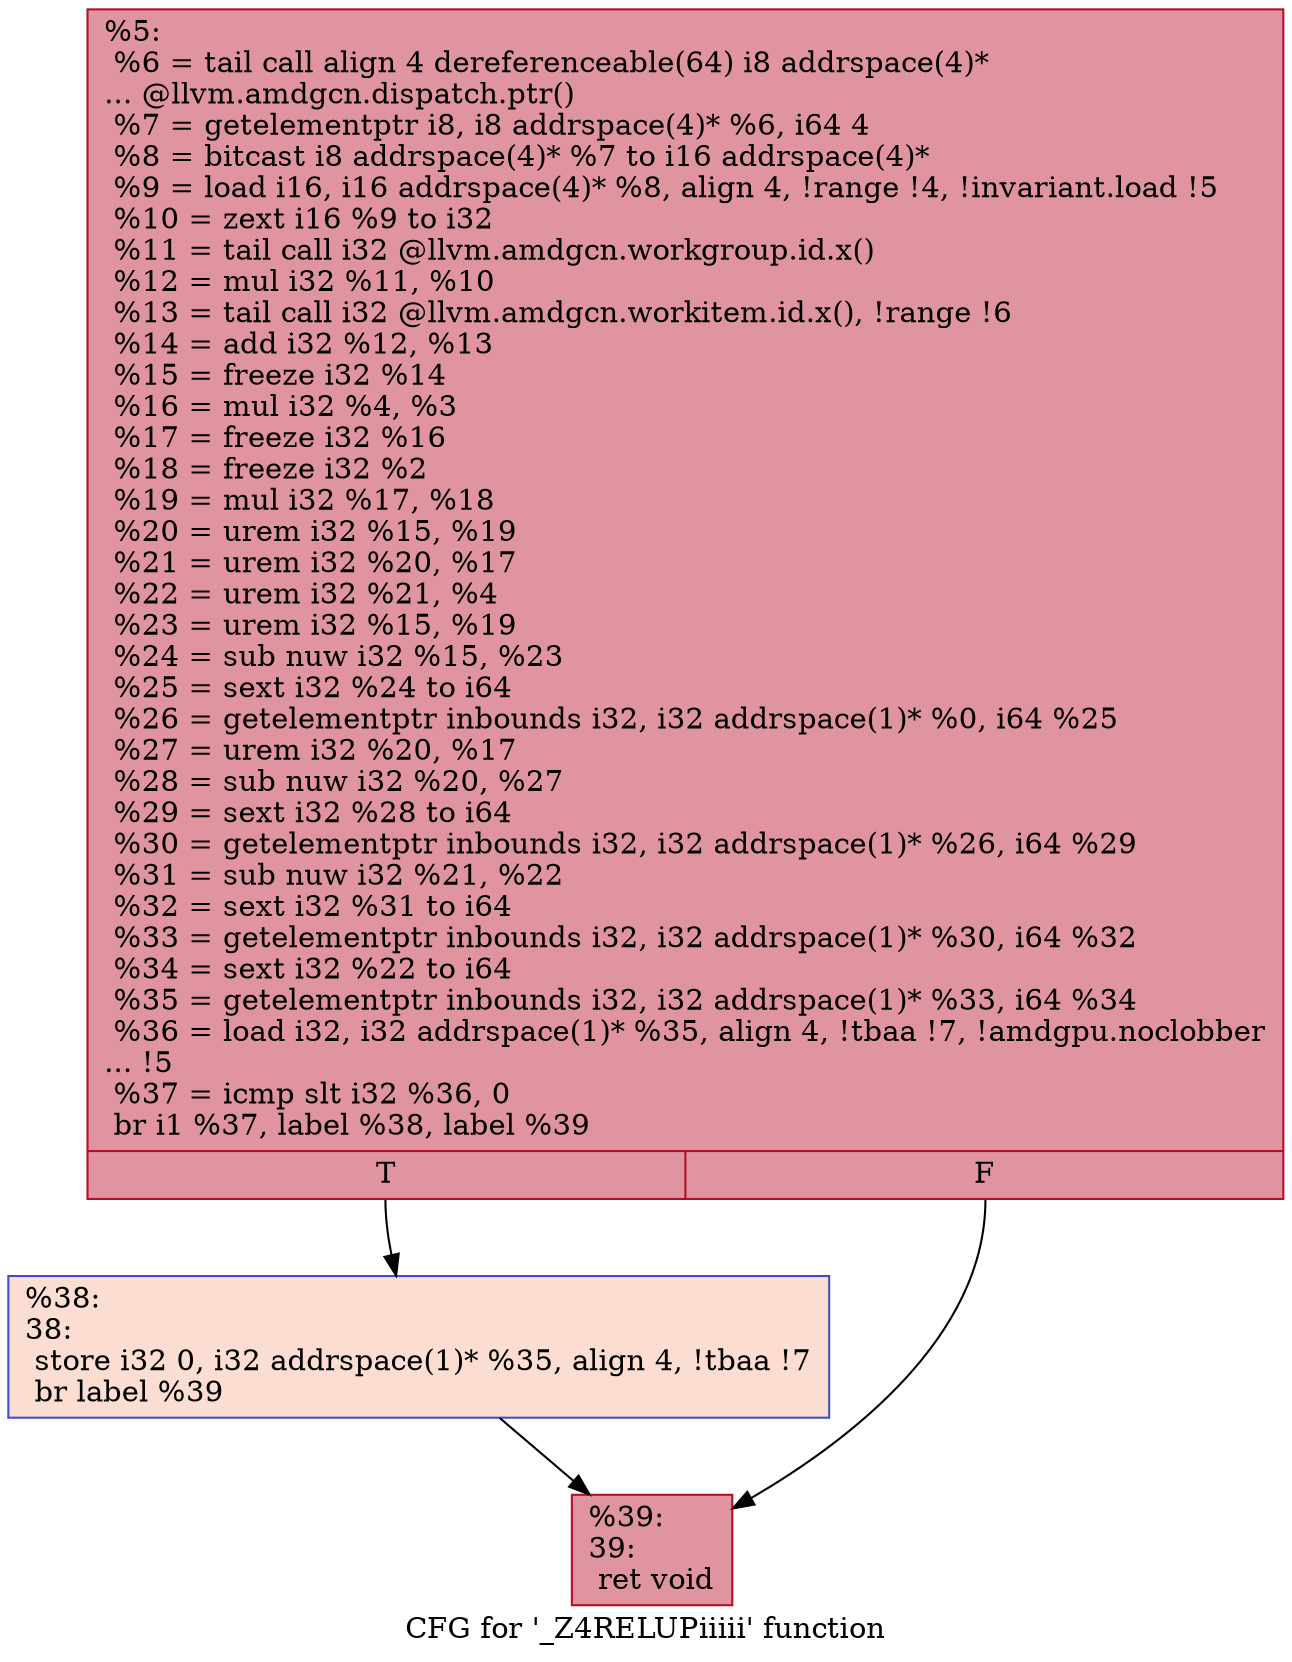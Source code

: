 digraph "CFG for '_Z4RELUPiiiii' function" {
	label="CFG for '_Z4RELUPiiiii' function";

	Node0x5bfe1a0 [shape=record,color="#b70d28ff", style=filled, fillcolor="#b70d2870",label="{%5:\l  %6 = tail call align 4 dereferenceable(64) i8 addrspace(4)*\l... @llvm.amdgcn.dispatch.ptr()\l  %7 = getelementptr i8, i8 addrspace(4)* %6, i64 4\l  %8 = bitcast i8 addrspace(4)* %7 to i16 addrspace(4)*\l  %9 = load i16, i16 addrspace(4)* %8, align 4, !range !4, !invariant.load !5\l  %10 = zext i16 %9 to i32\l  %11 = tail call i32 @llvm.amdgcn.workgroup.id.x()\l  %12 = mul i32 %11, %10\l  %13 = tail call i32 @llvm.amdgcn.workitem.id.x(), !range !6\l  %14 = add i32 %12, %13\l  %15 = freeze i32 %14\l  %16 = mul i32 %4, %3\l  %17 = freeze i32 %16\l  %18 = freeze i32 %2\l  %19 = mul i32 %17, %18\l  %20 = urem i32 %15, %19\l  %21 = urem i32 %20, %17\l  %22 = urem i32 %21, %4\l  %23 = urem i32 %15, %19\l  %24 = sub nuw i32 %15, %23\l  %25 = sext i32 %24 to i64\l  %26 = getelementptr inbounds i32, i32 addrspace(1)* %0, i64 %25\l  %27 = urem i32 %20, %17\l  %28 = sub nuw i32 %20, %27\l  %29 = sext i32 %28 to i64\l  %30 = getelementptr inbounds i32, i32 addrspace(1)* %26, i64 %29\l  %31 = sub nuw i32 %21, %22\l  %32 = sext i32 %31 to i64\l  %33 = getelementptr inbounds i32, i32 addrspace(1)* %30, i64 %32\l  %34 = sext i32 %22 to i64\l  %35 = getelementptr inbounds i32, i32 addrspace(1)* %33, i64 %34\l  %36 = load i32, i32 addrspace(1)* %35, align 4, !tbaa !7, !amdgpu.noclobber\l... !5\l  %37 = icmp slt i32 %36, 0\l  br i1 %37, label %38, label %39\l|{<s0>T|<s1>F}}"];
	Node0x5bfe1a0:s0 -> Node0x5c015b0;
	Node0x5bfe1a0:s1 -> Node0x5c01640;
	Node0x5c015b0 [shape=record,color="#3d50c3ff", style=filled, fillcolor="#f7b39670",label="{%38:\l38:                                               \l  store i32 0, i32 addrspace(1)* %35, align 4, !tbaa !7\l  br label %39\l}"];
	Node0x5c015b0 -> Node0x5c01640;
	Node0x5c01640 [shape=record,color="#b70d28ff", style=filled, fillcolor="#b70d2870",label="{%39:\l39:                                               \l  ret void\l}"];
}
